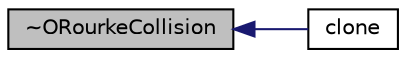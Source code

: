 digraph "~ORourkeCollision"
{
  bgcolor="transparent";
  edge [fontname="Helvetica",fontsize="10",labelfontname="Helvetica",labelfontsize="10"];
  node [fontname="Helvetica",fontsize="10",shape=record];
  rankdir="LR";
  Node8 [label="~ORourkeCollision",height=0.2,width=0.4,color="black", fillcolor="grey75", style="filled", fontcolor="black"];
  Node8 -> Node9 [dir="back",color="midnightblue",fontsize="10",style="solid",fontname="Helvetica"];
  Node9 [label="clone",height=0.2,width=0.4,color="black",URL="$a25717.html#a58f3a8d9fae19fce8a8bc1ec37cc9db9",tooltip="Construct and return a clone. "];
}
